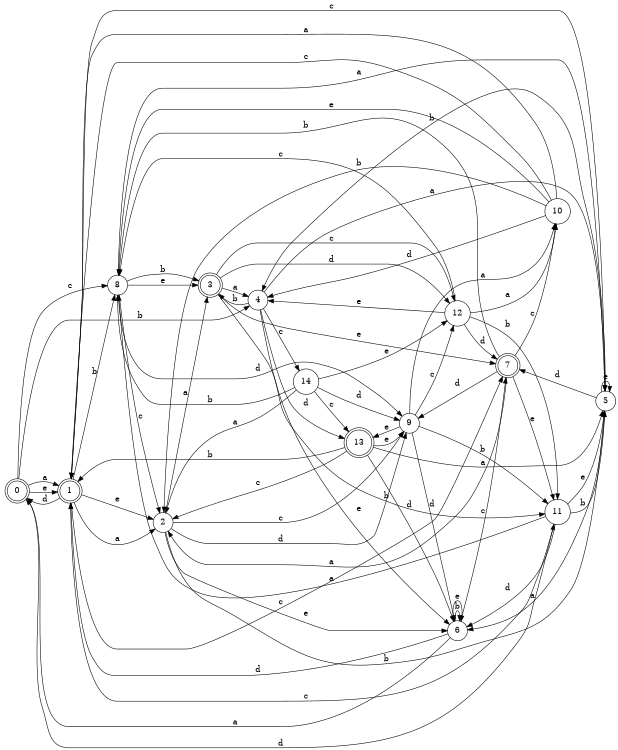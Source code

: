 digraph n12_1 {
__start0 [label="" shape="none"];

rankdir=LR;
size="8,5";

s0 [style="rounded,filled", color="black", fillcolor="white" shape="doublecircle", label="0"];
s1 [style="rounded,filled", color="black", fillcolor="white" shape="doublecircle", label="1"];
s2 [style="filled", color="black", fillcolor="white" shape="circle", label="2"];
s3 [style="rounded,filled", color="black", fillcolor="white" shape="doublecircle", label="3"];
s4 [style="filled", color="black", fillcolor="white" shape="circle", label="4"];
s5 [style="filled", color="black", fillcolor="white" shape="circle", label="5"];
s6 [style="filled", color="black", fillcolor="white" shape="circle", label="6"];
s7 [style="rounded,filled", color="black", fillcolor="white" shape="doublecircle", label="7"];
s8 [style="filled", color="black", fillcolor="white" shape="circle", label="8"];
s9 [style="filled", color="black", fillcolor="white" shape="circle", label="9"];
s10 [style="filled", color="black", fillcolor="white" shape="circle", label="10"];
s11 [style="filled", color="black", fillcolor="white" shape="circle", label="11"];
s12 [style="filled", color="black", fillcolor="white" shape="circle", label="12"];
s13 [style="rounded,filled", color="black", fillcolor="white" shape="doublecircle", label="13"];
s14 [style="filled", color="black", fillcolor="white" shape="circle", label="14"];
s0 -> s1 [label="a"];
s0 -> s4 [label="b"];
s0 -> s8 [label="c"];
s0 -> s11 [label="d"];
s0 -> s1 [label="e"];
s1 -> s2 [label="a"];
s1 -> s8 [label="b"];
s1 -> s7 [label="c"];
s1 -> s0 [label="d"];
s1 -> s2 [label="e"];
s2 -> s3 [label="a"];
s2 -> s5 [label="b"];
s2 -> s9 [label="c"];
s2 -> s9 [label="d"];
s2 -> s6 [label="e"];
s3 -> s4 [label="a"];
s3 -> s11 [label="b"];
s3 -> s12 [label="c"];
s3 -> s12 [label="d"];
s3 -> s7 [label="e"];
s4 -> s5 [label="a"];
s4 -> s3 [label="b"];
s4 -> s14 [label="c"];
s4 -> s13 [label="d"];
s4 -> s6 [label="e"];
s5 -> s6 [label="a"];
s5 -> s4 [label="b"];
s5 -> s1 [label="c"];
s5 -> s7 [label="d"];
s5 -> s5 [label="e"];
s6 -> s0 [label="a"];
s6 -> s6 [label="b"];
s6 -> s7 [label="c"];
s6 -> s1 [label="d"];
s6 -> s6 [label="e"];
s7 -> s2 [label="a"];
s7 -> s8 [label="b"];
s7 -> s10 [label="c"];
s7 -> s9 [label="d"];
s7 -> s11 [label="e"];
s8 -> s5 [label="a"];
s8 -> s3 [label="b"];
s8 -> s2 [label="c"];
s8 -> s9 [label="d"];
s8 -> s3 [label="e"];
s9 -> s10 [label="a"];
s9 -> s11 [label="b"];
s9 -> s12 [label="c"];
s9 -> s6 [label="d"];
s9 -> s13 [label="e"];
s10 -> s1 [label="a"];
s10 -> s2 [label="b"];
s10 -> s1 [label="c"];
s10 -> s4 [label="d"];
s10 -> s8 [label="e"];
s11 -> s8 [label="a"];
s11 -> s5 [label="b"];
s11 -> s1 [label="c"];
s11 -> s6 [label="d"];
s11 -> s5 [label="e"];
s12 -> s10 [label="a"];
s12 -> s11 [label="b"];
s12 -> s8 [label="c"];
s12 -> s7 [label="d"];
s12 -> s4 [label="e"];
s13 -> s5 [label="a"];
s13 -> s1 [label="b"];
s13 -> s2 [label="c"];
s13 -> s6 [label="d"];
s13 -> s9 [label="e"];
s14 -> s2 [label="a"];
s14 -> s8 [label="b"];
s14 -> s13 [label="c"];
s14 -> s9 [label="d"];
s14 -> s12 [label="e"];

}